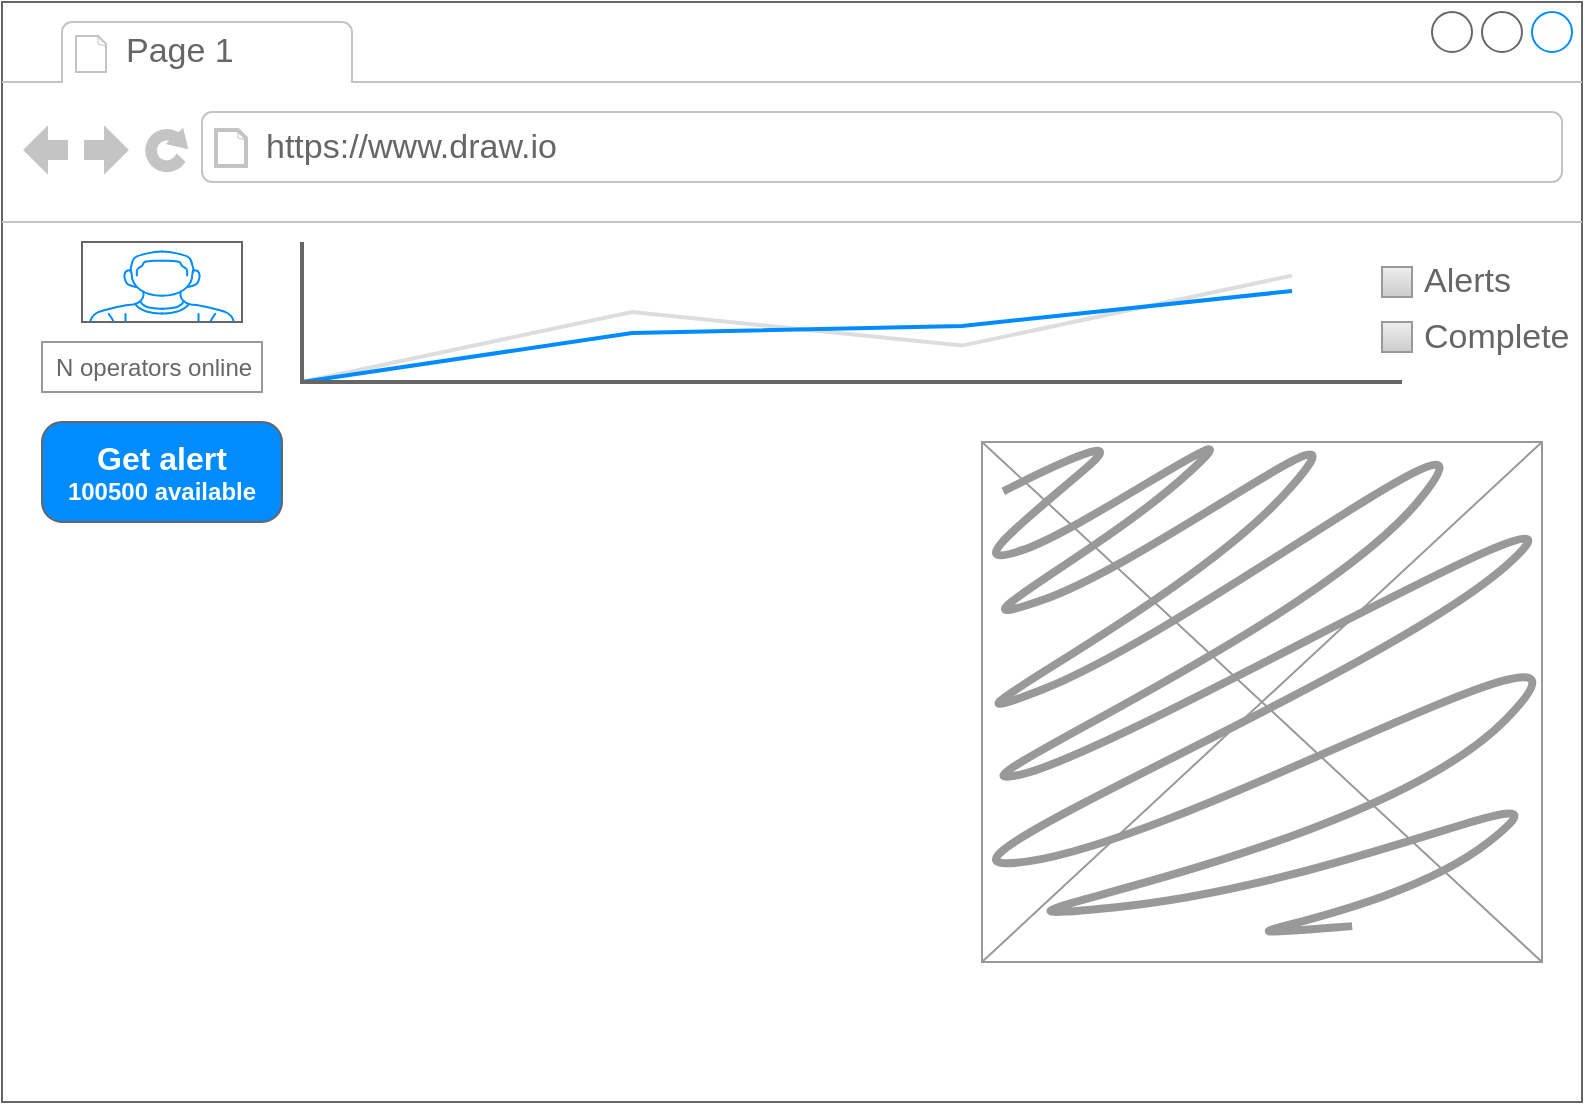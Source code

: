<mxfile version="13.8.0" type="github"><diagram id="24tK4eoy2Iu6MReBhDtB" name="Page-1"><mxGraphModel dx="925" dy="529" grid="1" gridSize="10" guides="1" tooltips="1" connect="1" arrows="1" fold="1" page="1" pageScale="1" pageWidth="850" pageHeight="1100" math="0" shadow="0"><root><mxCell id="0"/><mxCell id="1" parent="0"/><mxCell id="ZM4ehFQc3kPoHvRmAT9D-1" value="" style="strokeWidth=1;shadow=0;dashed=0;align=center;html=1;shape=mxgraph.mockup.containers.browserWindow;rSize=0;strokeColor=#666666;strokeColor2=#008cff;strokeColor3=#c4c4c4;mainText=,;recursiveResize=0;" vertex="1" parent="1"><mxGeometry x="20" y="10" width="790" height="550" as="geometry"/></mxCell><mxCell id="ZM4ehFQc3kPoHvRmAT9D-2" value="Page 1" style="strokeWidth=1;shadow=0;dashed=0;align=center;html=1;shape=mxgraph.mockup.containers.anchor;fontSize=17;fontColor=#666666;align=left;" vertex="1" parent="ZM4ehFQc3kPoHvRmAT9D-1"><mxGeometry x="60" y="12" width="110" height="26" as="geometry"/></mxCell><mxCell id="ZM4ehFQc3kPoHvRmAT9D-3" value="https://www.draw.io" style="strokeWidth=1;shadow=0;dashed=0;align=center;html=1;shape=mxgraph.mockup.containers.anchor;rSize=0;fontSize=17;fontColor=#666666;align=left;" vertex="1" parent="ZM4ehFQc3kPoHvRmAT9D-1"><mxGeometry x="130" y="60" width="250" height="26" as="geometry"/></mxCell><mxCell id="ZM4ehFQc3kPoHvRmAT9D-4" value="" style="verticalLabelPosition=bottom;shadow=0;dashed=0;align=center;html=1;verticalAlign=top;strokeWidth=1;shape=mxgraph.mockup.graphics.lineChart;strokeColor=none;strokeColor2=#666666;strokeColor3=#008cff;strokeColor4=#dddddd;" vertex="1" parent="ZM4ehFQc3kPoHvRmAT9D-1"><mxGeometry x="150" y="120" width="550" height="70" as="geometry"/></mxCell><mxCell id="ZM4ehFQc3kPoHvRmAT9D-5" value="" style="verticalLabelPosition=bottom;shadow=0;dashed=0;align=center;html=1;verticalAlign=top;strokeWidth=1;shape=mxgraph.mockup.containers.userMale;strokeColor=#666666;strokeColor2=#008cff;" vertex="1" parent="ZM4ehFQc3kPoHvRmAT9D-1"><mxGeometry x="40" y="120" width="80" height="40" as="geometry"/></mxCell><mxCell id="ZM4ehFQc3kPoHvRmAT9D-18" value="N operators online" style="strokeWidth=1;shadow=0;dashed=0;align=center;html=1;shape=mxgraph.mockup.forms.rrect;rSize=0;strokeColor=#999999;fontColor=#666666;align=left;spacingLeft=5;resizeWidth=1;" vertex="1" parent="ZM4ehFQc3kPoHvRmAT9D-1"><mxGeometry width="110" height="25" relative="1" as="geometry"><mxPoint x="20" y="170" as="offset"/></mxGeometry></mxCell><mxCell id="ZM4ehFQc3kPoHvRmAT9D-19" value="Alerts" style="strokeWidth=1;shadow=0;dashed=0;align=center;html=1;shape=mxgraph.mockup.forms.rrect;rSize=0;fillColor=#eeeeee;strokeColor=#999999;gradientColor=#cccccc;align=left;spacingLeft=4;fontSize=17;fontColor=#666666;labelPosition=right;" vertex="1" parent="ZM4ehFQc3kPoHvRmAT9D-1"><mxGeometry x="690" y="132.5" width="15" height="15" as="geometry"/></mxCell><mxCell id="ZM4ehFQc3kPoHvRmAT9D-20" value="Complete" style="strokeWidth=1;shadow=0;dashed=0;align=center;html=1;shape=mxgraph.mockup.forms.rrect;rSize=0;fillColor=#eeeeee;strokeColor=#999999;gradientColor=#cccccc;align=left;spacingLeft=4;fontSize=17;fontColor=#666666;labelPosition=right;" vertex="1" parent="ZM4ehFQc3kPoHvRmAT9D-1"><mxGeometry x="690" y="160" width="15" height="15" as="geometry"/></mxCell><mxCell id="ZM4ehFQc3kPoHvRmAT9D-21" value="" style="strokeWidth=1;shadow=0;dashed=0;align=center;html=1;shape=mxgraph.mockup.buttons.multiButton;fillColor=#008cff;strokeColor=#666666;mainText=;subText=;" vertex="1" parent="ZM4ehFQc3kPoHvRmAT9D-1"><mxGeometry x="20" y="210" width="120" height="50" as="geometry"/></mxCell><mxCell id="ZM4ehFQc3kPoHvRmAT9D-22" value="Get alert" style="strokeWidth=1;shadow=0;dashed=0;align=center;html=1;shape=mxgraph.mockup.anchor;fontSize=16;fontColor=#ffffff;fontStyle=1;whiteSpace=wrap;" vertex="1" parent="ZM4ehFQc3kPoHvRmAT9D-21"><mxGeometry y="8" width="120" height="20" as="geometry"/></mxCell><mxCell id="ZM4ehFQc3kPoHvRmAT9D-23" value="100500 available" style="strokeWidth=1;shadow=0;dashed=0;align=center;html=1;shape=mxgraph.mockup.anchor;fontSize=12;fontColor=#ffffff;fontStyle=1;whiteSpace=wrap;" vertex="1" parent="ZM4ehFQc3kPoHvRmAT9D-21"><mxGeometry y="30" width="120" height="10" as="geometry"/></mxCell><mxCell id="ZM4ehFQc3kPoHvRmAT9D-24" value="" style="verticalLabelPosition=bottom;shadow=0;dashed=0;align=center;html=1;verticalAlign=top;strokeWidth=1;shape=mxgraph.mockup.graphics.simpleIcon;strokeColor=#999999;" vertex="1" parent="ZM4ehFQc3kPoHvRmAT9D-1"><mxGeometry x="490" y="220" width="280" height="260" as="geometry"/></mxCell><mxCell id="ZM4ehFQc3kPoHvRmAT9D-25" value="" style="shape=mxgraph.mockup.markup.scratchOut;shadow=0;dashed=0;html=1;strokeColor=#999999;strokeWidth=4;" vertex="1" parent="ZM4ehFQc3kPoHvRmAT9D-1"><mxGeometry x="490" y="220" width="280" height="260" as="geometry"/></mxCell></root></mxGraphModel></diagram></mxfile>